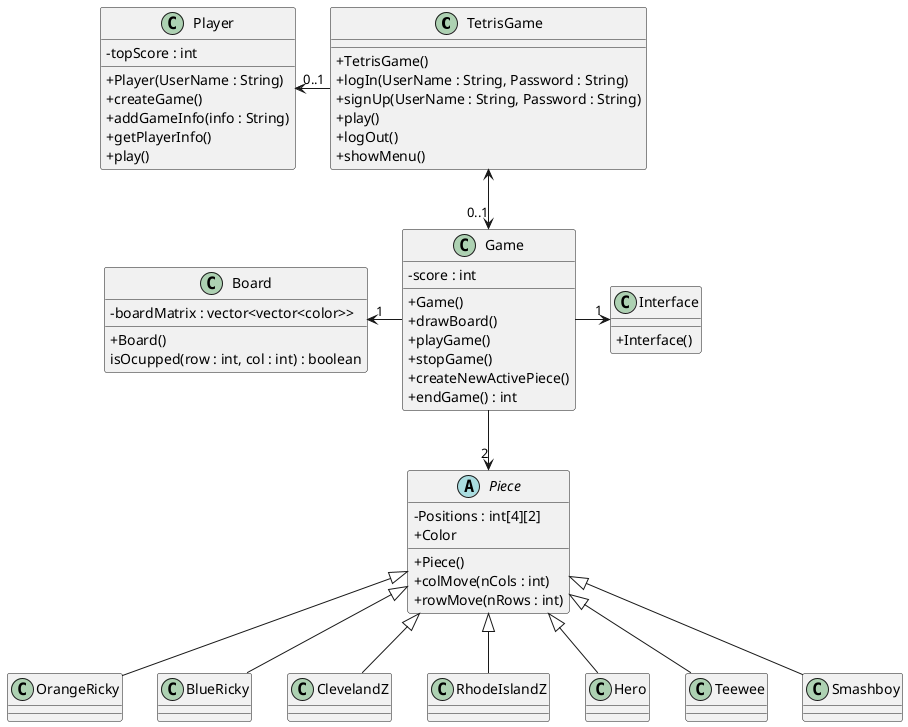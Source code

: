 @startuml

skinparam classAttributeIconSize 0
skinparam linetype polyline

class TetrisGame {
    + TetrisGame()
    + logIn(UserName : String, Password : String)
    + signUp(UserName : String, Password : String)
    + play()
    + logOut()
    + showMenu()  
}

class Player{
    - topScore : int
    + Player(UserName : String)
    + createGame()
    + addGameInfo(info : String)
    + getPlayerInfo()
    + play()
}

class Game {
    - score : int
    + Game()
    + drawBoard()
    + playGame()
    + stopGame()
    + createNewActivePiece()
    + endGame() : int

}
class Board {
    + Board()
    - boardMatrix : vector<vector<color>>
    isOcupped(row : int, col : int) : boolean

}
abstract class Piece {
    + Piece()
    - Positions : int[4][2]
    + colMove(nCols : int)
    + rowMove(nRows : int)
    + Color
}

class Interface {
    + Interface()
}

class OrangeRicky extends Piece
class BlueRicky extends Piece
class ClevelandZ extends Piece
class RhodeIslandZ extends Piece
class Hero extends Piece
class Teewee extends Piece
class Smashboy extends Piece

TetrisGame -left-> "0..1" Player
TetrisGame <-down-> "0..1" Game
Game -left-> "1" Board
Game -down-> "2"Piece
Game -right-> "1" Interface

@enduml